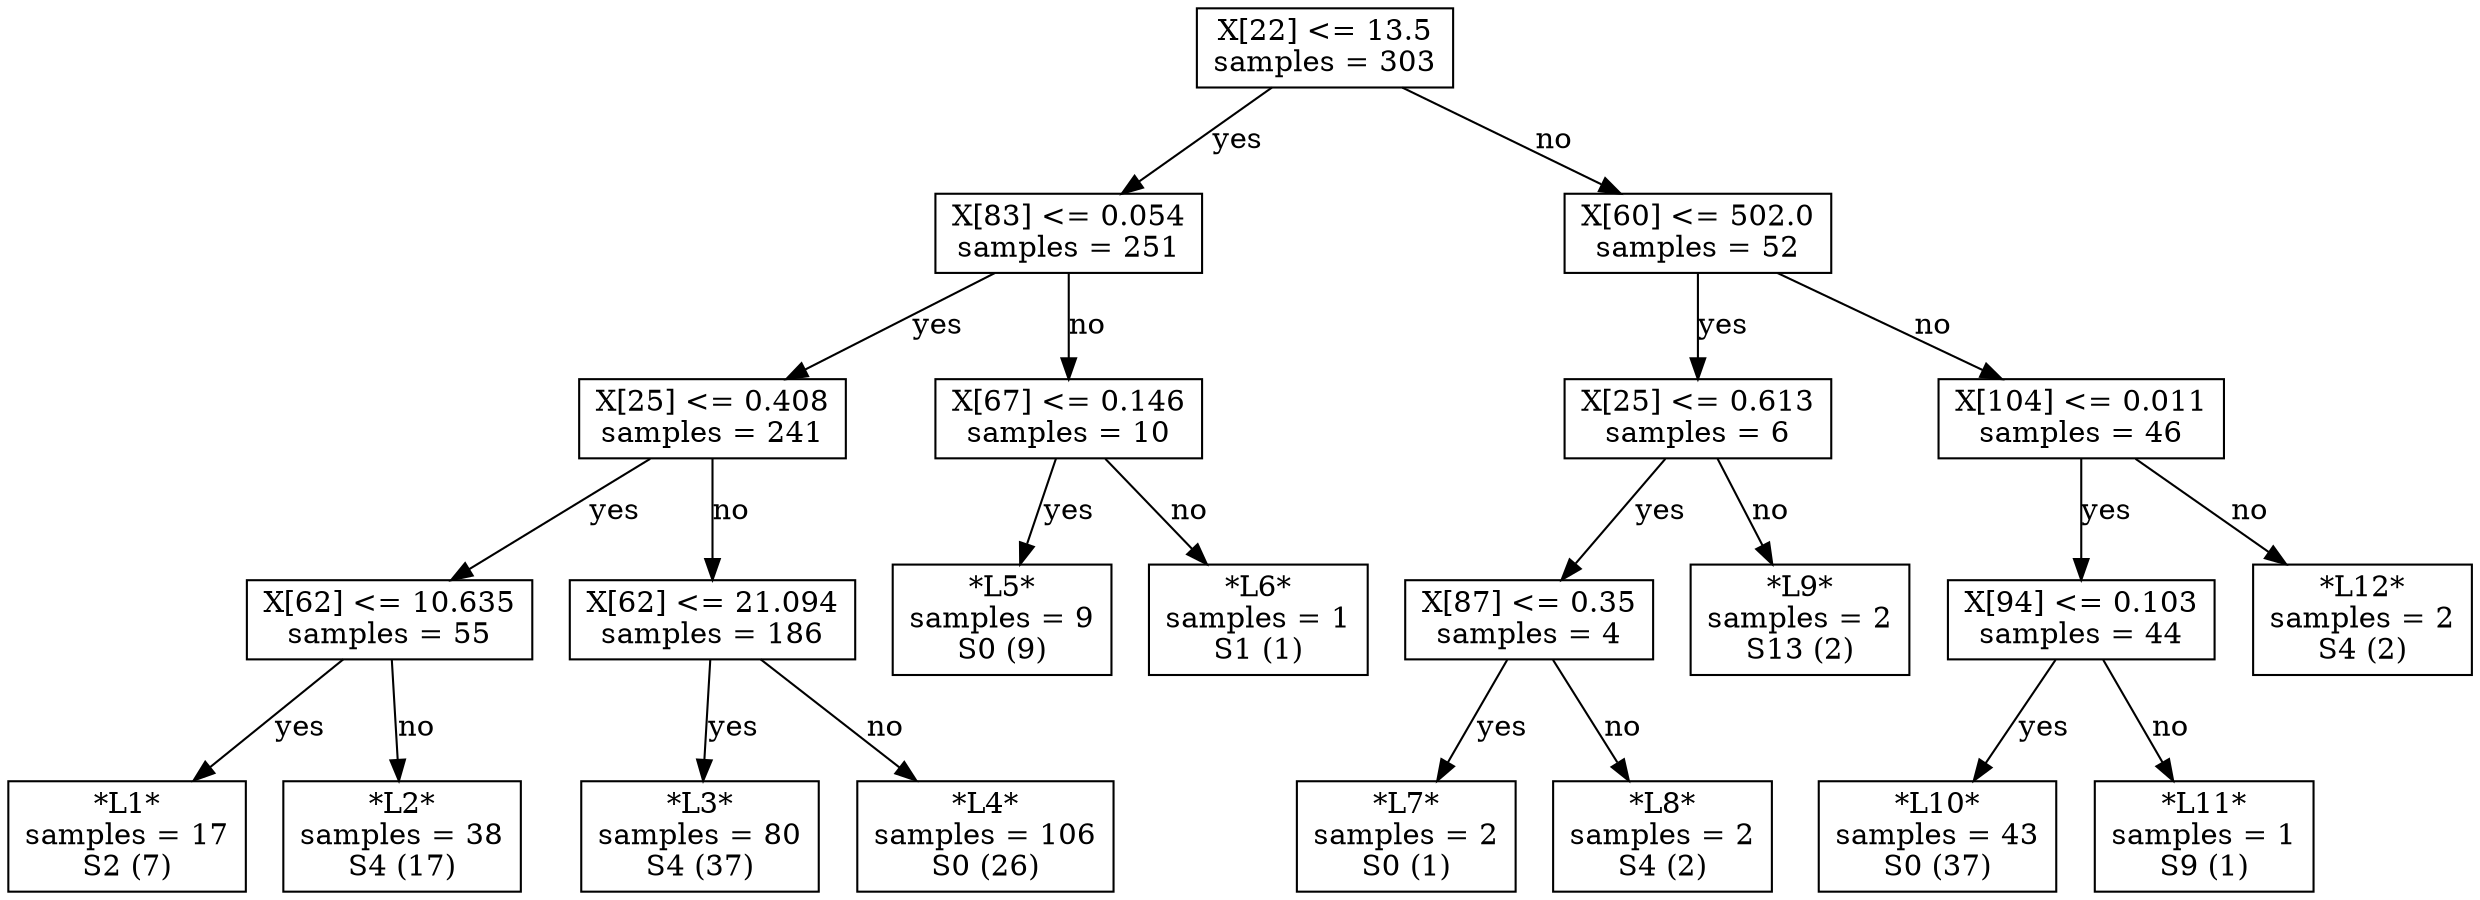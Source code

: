 digraph Tree {
node [shape=box] ;
0 [label="X[22] <= 13.5\nsamples = 303\n"] ;
1 [label="X[83] <= 0.054\nsamples = 251\n"] ;
0 -> 1 [label="yes"];
2 [label="X[25] <= 0.408\nsamples = 241\n"] ;
1 -> 2 [label="yes"];
3 [label="X[62] <= 10.635\nsamples = 55\n"] ;
2 -> 3 [label="yes"];
4 [label="*L1*\nsamples = 17\nS2 (7)\n"] ;
3 -> 4 [label="yes"];
5 [label="*L2*\nsamples = 38\nS4 (17)\n"] ;
3 -> 5 [label="no"];
6 [label="X[62] <= 21.094\nsamples = 186\n"] ;
2 -> 6 [label="no"];
7 [label="*L3*\nsamples = 80\nS4 (37)\n"] ;
6 -> 7 [label="yes"];
8 [label="*L4*\nsamples = 106\nS0 (26)\n"] ;
6 -> 8 [label="no"];
9 [label="X[67] <= 0.146\nsamples = 10\n"] ;
1 -> 9 [label="no"];
10 [label="*L5*\nsamples = 9\nS0 (9)\n"] ;
9 -> 10 [label="yes"];
11 [label="*L6*\nsamples = 1\nS1 (1)\n"] ;
9 -> 11 [label="no"];
12 [label="X[60] <= 502.0\nsamples = 52\n"] ;
0 -> 12 [label="no"];
13 [label="X[25] <= 0.613\nsamples = 6\n"] ;
12 -> 13 [label="yes"];
14 [label="X[87] <= 0.35\nsamples = 4\n"] ;
13 -> 14 [label="yes"];
15 [label="*L7*\nsamples = 2\nS0 (1)\n"] ;
14 -> 15 [label="yes"];
16 [label="*L8*\nsamples = 2\nS4 (2)\n"] ;
14 -> 16 [label="no"];
17 [label="*L9*\nsamples = 2\nS13 (2)\n"] ;
13 -> 17 [label="no"];
18 [label="X[104] <= 0.011\nsamples = 46\n"] ;
12 -> 18 [label="no"];
19 [label="X[94] <= 0.103\nsamples = 44\n"] ;
18 -> 19 [label="yes"];
20 [label="*L10*\nsamples = 43\nS0 (37)\n"] ;
19 -> 20 [label="yes"];
21 [label="*L11*\nsamples = 1\nS9 (1)\n"] ;
19 -> 21 [label="no"];
22 [label="*L12*\nsamples = 2\nS4 (2)\n"] ;
18 -> 22 [label="no"];
}
